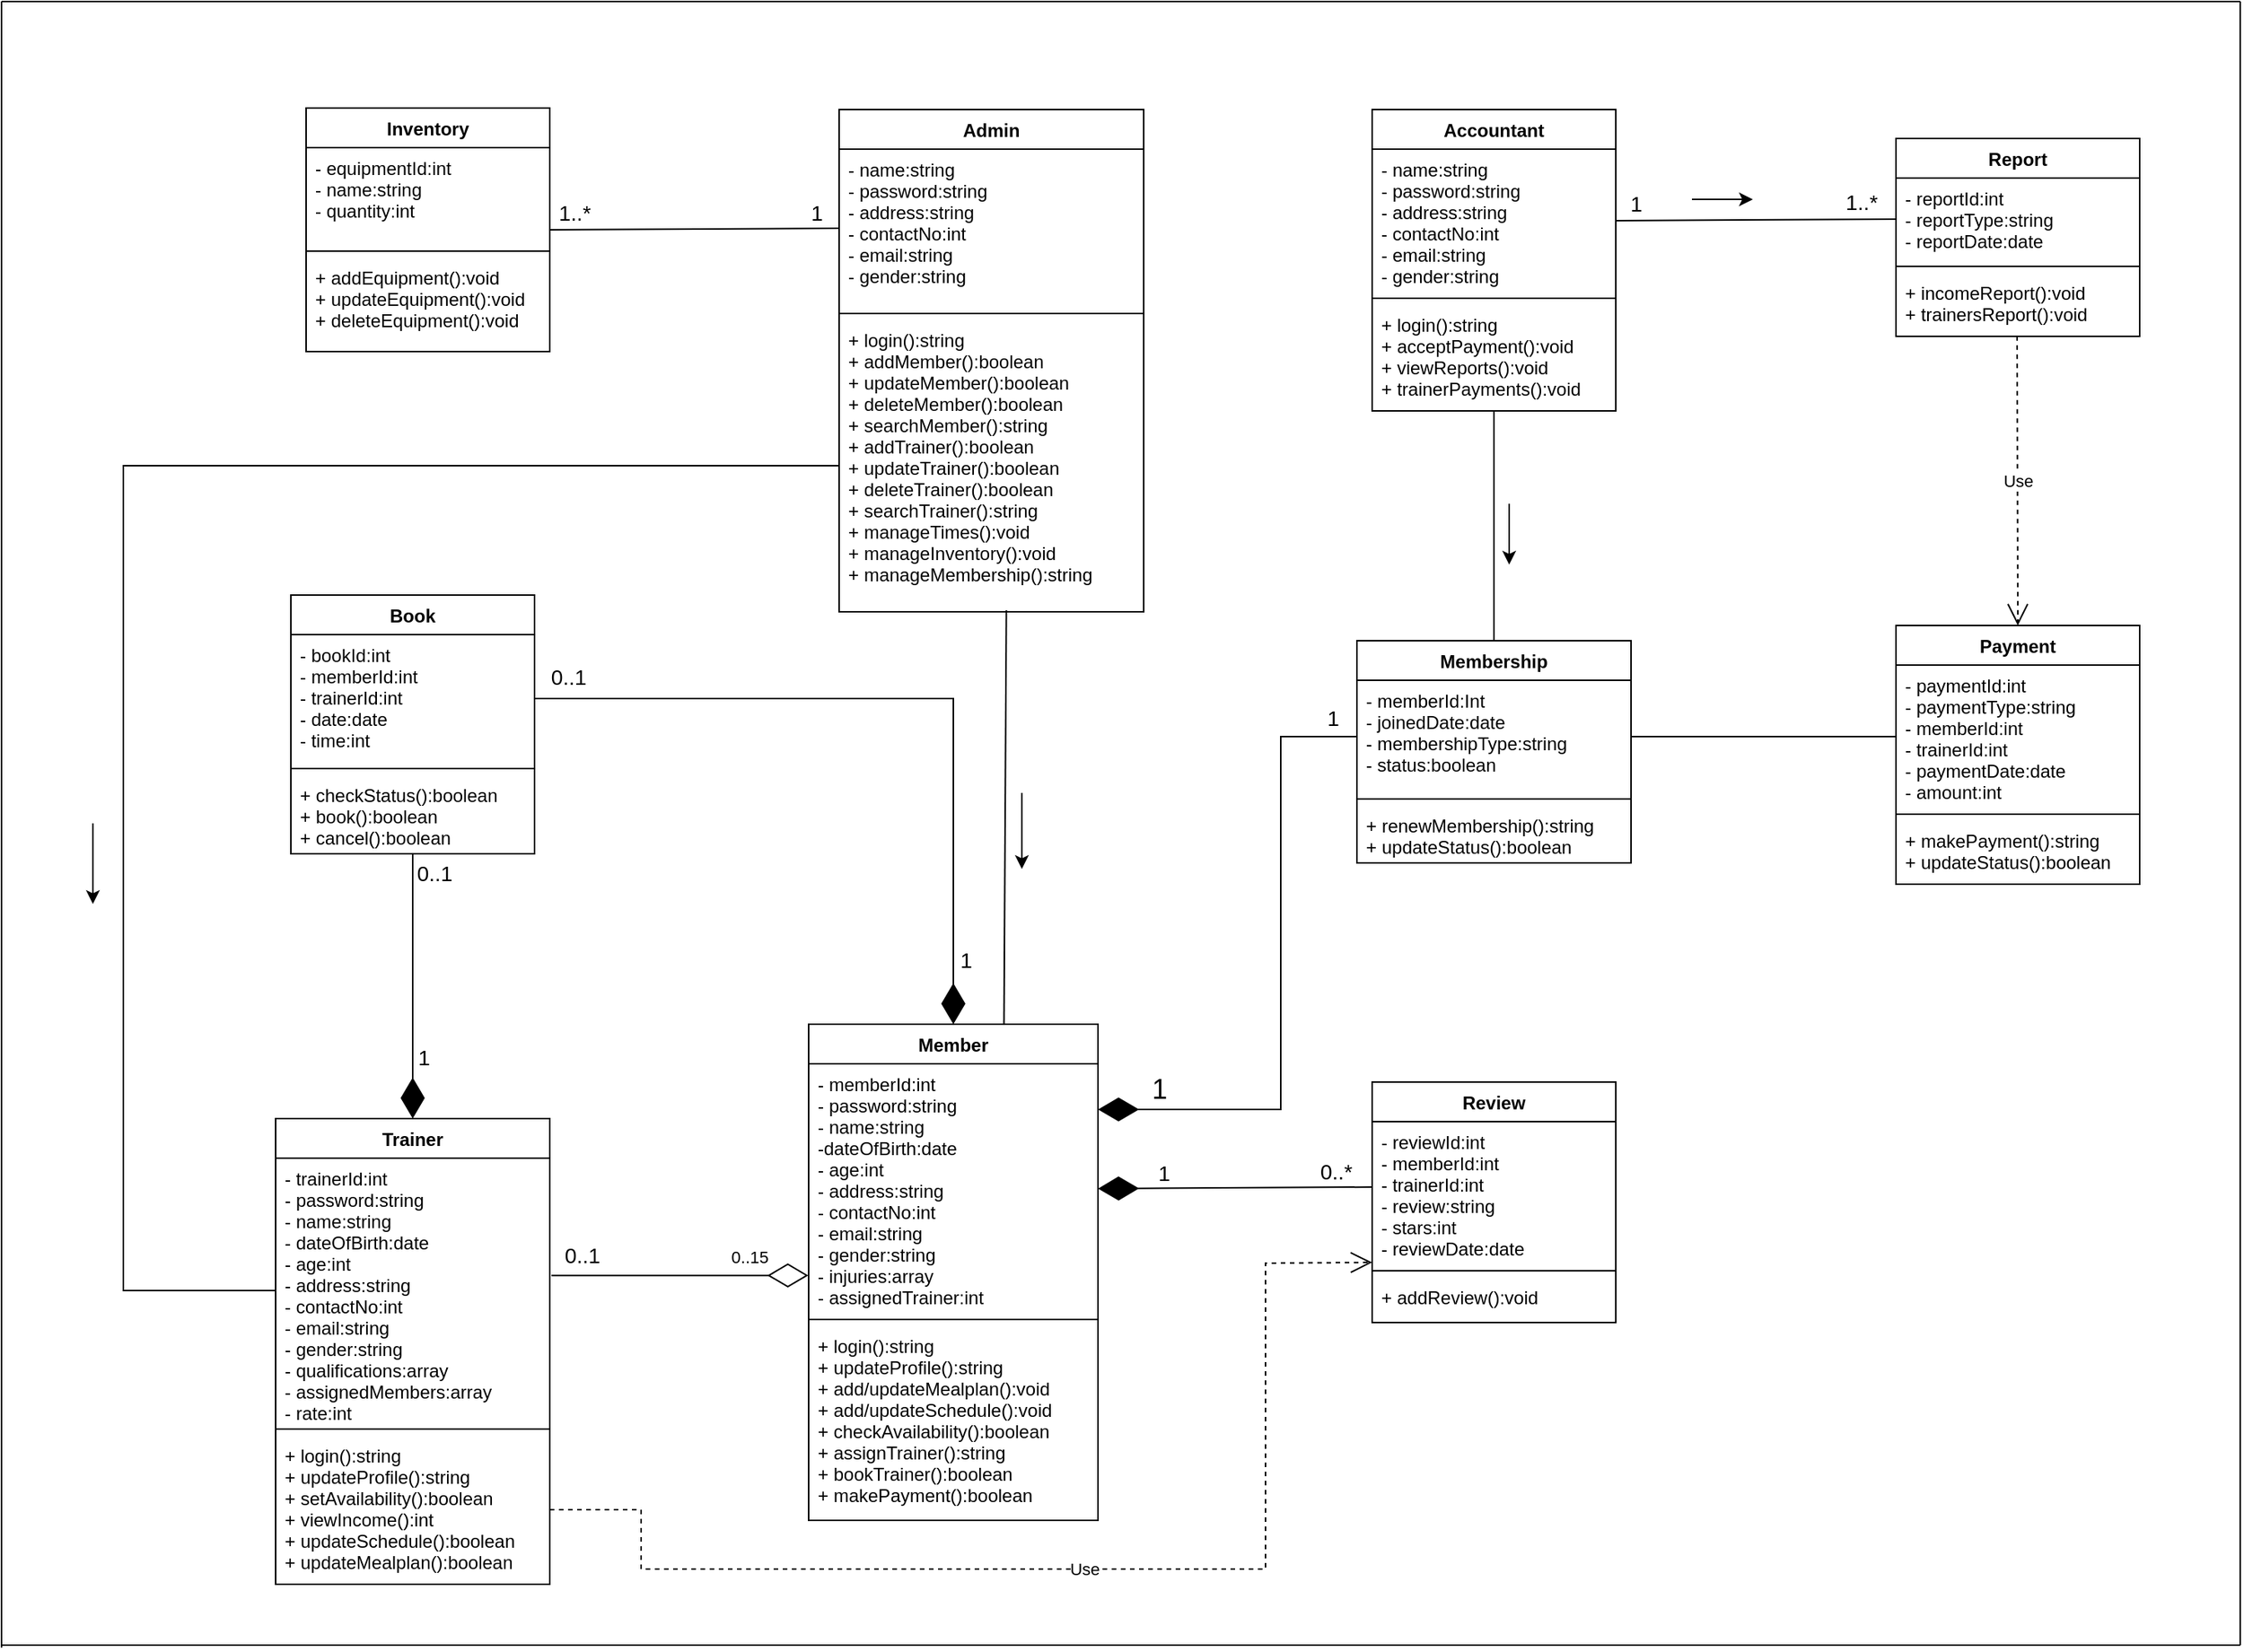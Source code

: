 <mxfile version="14.6.13" type="device"><diagram id="C5RBs43oDa-KdzZeNtuy" name="Page-1"><mxGraphModel dx="4182" dy="2433" grid="1" gridSize="10" guides="1" tooltips="1" connect="1" arrows="1" fold="1" page="1" pageScale="1" pageWidth="827" pageHeight="1169" math="0" shadow="0"><root><mxCell id="WIyWlLk6GJQsqaUBKTNV-0"/><mxCell id="WIyWlLk6GJQsqaUBKTNV-1" parent="WIyWlLk6GJQsqaUBKTNV-0"/><mxCell id="_LoHJ4wsLZvAdKed4TDE-0" value="Admin" style="swimlane;fontStyle=1;align=center;verticalAlign=top;childLayout=stackLayout;horizontal=1;startSize=26;horizontalStack=0;resizeParent=1;resizeParentMax=0;resizeLast=0;collapsible=1;marginBottom=0;" parent="WIyWlLk6GJQsqaUBKTNV-1" vertex="1"><mxGeometry x="-280" y="-169" width="200" height="330" as="geometry"/></mxCell><mxCell id="_LoHJ4wsLZvAdKed4TDE-1" value="- name:string&#10;- password:string&#10;- address:string&#10;- contactNo:int&#10;- email:string&#10;- gender:string" style="text;strokeColor=none;fillColor=none;align=left;verticalAlign=top;spacingLeft=4;spacingRight=4;overflow=hidden;rotatable=0;points=[[0,0.5],[1,0.5]];portConstraint=eastwest;" parent="_LoHJ4wsLZvAdKed4TDE-0" vertex="1"><mxGeometry y="26" width="200" height="104" as="geometry"/></mxCell><mxCell id="_LoHJ4wsLZvAdKed4TDE-2" value="" style="line;strokeWidth=1;fillColor=none;align=left;verticalAlign=middle;spacingTop=-1;spacingLeft=3;spacingRight=3;rotatable=0;labelPosition=right;points=[];portConstraint=eastwest;" parent="_LoHJ4wsLZvAdKed4TDE-0" vertex="1"><mxGeometry y="130" width="200" height="8" as="geometry"/></mxCell><mxCell id="_LoHJ4wsLZvAdKed4TDE-3" value="+ login():string&#10;+ addMember():boolean&#10;+ updateMember():boolean&#10;+ deleteMember():boolean&#10;+ searchMember():string&#10;+ addTrainer():boolean&#10;+ updateTrainer():boolean&#10;+ deleteTrainer():boolean&#10;+ searchTrainer():string&#10;+ manageTimes():void&#10;+ manageInventory():void&#10;+ manageMembership():string&#10;" style="text;strokeColor=none;fillColor=none;align=left;verticalAlign=top;spacingLeft=4;spacingRight=4;overflow=hidden;rotatable=0;points=[[0,0.5],[1,0.5]];portConstraint=eastwest;" parent="_LoHJ4wsLZvAdKed4TDE-0" vertex="1"><mxGeometry y="138" width="200" height="192" as="geometry"/></mxCell><mxCell id="_LoHJ4wsLZvAdKed4TDE-8" value="Accountant" style="swimlane;fontStyle=1;align=center;verticalAlign=top;childLayout=stackLayout;horizontal=1;startSize=26;horizontalStack=0;resizeParent=1;resizeParentMax=0;resizeLast=0;collapsible=1;marginBottom=0;" parent="WIyWlLk6GJQsqaUBKTNV-1" vertex="1"><mxGeometry x="70" y="-169" width="160" height="198" as="geometry"/></mxCell><mxCell id="_LoHJ4wsLZvAdKed4TDE-9" value="- name:string&#10;- password:string&#10;- address:string&#10;- contactNo:int&#10;- email:string&#10;- gender:string" style="text;strokeColor=none;fillColor=none;align=left;verticalAlign=top;spacingLeft=4;spacingRight=4;overflow=hidden;rotatable=0;points=[[0,0.5],[1,0.5]];portConstraint=eastwest;" parent="_LoHJ4wsLZvAdKed4TDE-8" vertex="1"><mxGeometry y="26" width="160" height="94" as="geometry"/></mxCell><mxCell id="_LoHJ4wsLZvAdKed4TDE-10" value="" style="line;strokeWidth=1;fillColor=none;align=left;verticalAlign=middle;spacingTop=-1;spacingLeft=3;spacingRight=3;rotatable=0;labelPosition=right;points=[];portConstraint=eastwest;" parent="_LoHJ4wsLZvAdKed4TDE-8" vertex="1"><mxGeometry y="120" width="160" height="8" as="geometry"/></mxCell><mxCell id="_LoHJ4wsLZvAdKed4TDE-11" value="+ login():string&#10;+ acceptPayment():void&#10;+ viewReports():void&#10;+ trainerPayments():void" style="text;strokeColor=none;fillColor=none;align=left;verticalAlign=top;spacingLeft=4;spacingRight=4;overflow=hidden;rotatable=0;points=[[0,0.5],[1,0.5]];portConstraint=eastwest;" parent="_LoHJ4wsLZvAdKed4TDE-8" vertex="1"><mxGeometry y="128" width="160" height="70" as="geometry"/></mxCell><mxCell id="_LoHJ4wsLZvAdKed4TDE-12" value="Trainer" style="swimlane;fontStyle=1;align=center;verticalAlign=top;childLayout=stackLayout;horizontal=1;startSize=26;horizontalStack=0;resizeParent=1;resizeParentMax=0;resizeLast=0;collapsible=1;marginBottom=0;" parent="WIyWlLk6GJQsqaUBKTNV-1" vertex="1"><mxGeometry x="-650" y="494" width="180" height="306" as="geometry"/></mxCell><mxCell id="_LoHJ4wsLZvAdKed4TDE-13" value="- trainerId:int&#10;- password:string&#10;- name:string&#10;- dateOfBirth:date&#10;- age:int&#10;- address:string&#10;- contactNo:int&#10;- email:string&#10;- gender:string&#10;- qualifications:array&#10;- assignedMembers:array&#10;- rate:int" style="text;strokeColor=none;fillColor=none;align=left;verticalAlign=top;spacingLeft=4;spacingRight=4;overflow=hidden;rotatable=0;points=[[0,0.5],[1,0.5]];portConstraint=eastwest;" parent="_LoHJ4wsLZvAdKed4TDE-12" vertex="1"><mxGeometry y="26" width="180" height="174" as="geometry"/></mxCell><mxCell id="_LoHJ4wsLZvAdKed4TDE-14" value="" style="line;strokeWidth=1;fillColor=none;align=left;verticalAlign=middle;spacingTop=-1;spacingLeft=3;spacingRight=3;rotatable=0;labelPosition=right;points=[];portConstraint=eastwest;" parent="_LoHJ4wsLZvAdKed4TDE-12" vertex="1"><mxGeometry y="200" width="180" height="8" as="geometry"/></mxCell><mxCell id="_LoHJ4wsLZvAdKed4TDE-15" value="+ login():string&#10;+ updateProfile():string&#10;+ setAvailability():boolean&#10;+ viewIncome():int&#10;+ updateSchedule():boolean&#10;+ updateMealplan():boolean&#10;" style="text;strokeColor=none;fillColor=none;align=left;verticalAlign=top;spacingLeft=4;spacingRight=4;overflow=hidden;rotatable=0;points=[[0,0.5],[1,0.5]];portConstraint=eastwest;" parent="_LoHJ4wsLZvAdKed4TDE-12" vertex="1"><mxGeometry y="208" width="180" height="98" as="geometry"/></mxCell><mxCell id="_LoHJ4wsLZvAdKed4TDE-16" value="Member" style="swimlane;fontStyle=1;align=center;verticalAlign=top;childLayout=stackLayout;horizontal=1;startSize=26;horizontalStack=0;resizeParent=1;resizeParentMax=0;resizeLast=0;collapsible=1;marginBottom=0;" parent="WIyWlLk6GJQsqaUBKTNV-1" vertex="1"><mxGeometry x="-300" y="432" width="190" height="326" as="geometry"/></mxCell><mxCell id="_LoHJ4wsLZvAdKed4TDE-17" value="- memberId:int&#10;- password:string&#10;- name:string&#10;-dateOfBirth:date&#10;- age:int&#10;- address:string&#10;- contactNo:int&#10;- email:string&#10;- gender:string&#10;- injuries:array&#10;- assignedTrainer:int" style="text;strokeColor=none;fillColor=none;align=left;verticalAlign=top;spacingLeft=4;spacingRight=4;overflow=hidden;rotatable=0;points=[[0,0.5],[1,0.5]];portConstraint=eastwest;" parent="_LoHJ4wsLZvAdKed4TDE-16" vertex="1"><mxGeometry y="26" width="190" height="164" as="geometry"/></mxCell><mxCell id="_LoHJ4wsLZvAdKed4TDE-18" value="" style="line;strokeWidth=1;fillColor=none;align=left;verticalAlign=middle;spacingTop=-1;spacingLeft=3;spacingRight=3;rotatable=0;labelPosition=right;points=[];portConstraint=eastwest;" parent="_LoHJ4wsLZvAdKed4TDE-16" vertex="1"><mxGeometry y="190" width="190" height="8" as="geometry"/></mxCell><mxCell id="_LoHJ4wsLZvAdKed4TDE-19" value="+ login():string&#10;+ updateProfile():string&#10;+ add/updateMealplan():void&#10;+ add/updateSchedule():void&#10;+ checkAvailability():boolean&#10;+ assignTrainer():string&#10;+ bookTrainer():boolean&#10;+ makePayment():boolean&#10;" style="text;strokeColor=none;fillColor=none;align=left;verticalAlign=top;spacingLeft=4;spacingRight=4;overflow=hidden;rotatable=0;points=[[0,0.5],[1,0.5]];portConstraint=eastwest;" parent="_LoHJ4wsLZvAdKed4TDE-16" vertex="1"><mxGeometry y="198" width="190" height="128" as="geometry"/></mxCell><mxCell id="_LoHJ4wsLZvAdKed4TDE-20" value="Membership" style="swimlane;fontStyle=1;align=center;verticalAlign=top;childLayout=stackLayout;horizontal=1;startSize=26;horizontalStack=0;resizeParent=1;resizeParentMax=0;resizeLast=0;collapsible=1;marginBottom=0;" parent="WIyWlLk6GJQsqaUBKTNV-1" vertex="1"><mxGeometry x="60" y="180" width="180" height="146" as="geometry"/></mxCell><mxCell id="_LoHJ4wsLZvAdKed4TDE-21" value="- memberId:Int&#10;- joinedDate:date&#10;- membershipType:string&#10;- status:boolean&#10;" style="text;strokeColor=none;fillColor=none;align=left;verticalAlign=top;spacingLeft=4;spacingRight=4;overflow=hidden;rotatable=0;points=[[0,0.5],[1,0.5]];portConstraint=eastwest;" parent="_LoHJ4wsLZvAdKed4TDE-20" vertex="1"><mxGeometry y="26" width="180" height="74" as="geometry"/></mxCell><mxCell id="_LoHJ4wsLZvAdKed4TDE-22" value="" style="line;strokeWidth=1;fillColor=none;align=left;verticalAlign=middle;spacingTop=-1;spacingLeft=3;spacingRight=3;rotatable=0;labelPosition=right;points=[];portConstraint=eastwest;" parent="_LoHJ4wsLZvAdKed4TDE-20" vertex="1"><mxGeometry y="100" width="180" height="8" as="geometry"/></mxCell><mxCell id="_LoHJ4wsLZvAdKed4TDE-23" value="+ renewMembership():string&#10;+ updateStatus():boolean&#10;" style="text;strokeColor=none;fillColor=none;align=left;verticalAlign=top;spacingLeft=4;spacingRight=4;overflow=hidden;rotatable=0;points=[[0,0.5],[1,0.5]];portConstraint=eastwest;" parent="_LoHJ4wsLZvAdKed4TDE-20" vertex="1"><mxGeometry y="108" width="180" height="38" as="geometry"/></mxCell><mxCell id="_LoHJ4wsLZvAdKed4TDE-24" value="Book" style="swimlane;fontStyle=1;align=center;verticalAlign=top;childLayout=stackLayout;horizontal=1;startSize=26;horizontalStack=0;resizeParent=1;resizeParentMax=0;resizeLast=0;collapsible=1;marginBottom=0;" parent="WIyWlLk6GJQsqaUBKTNV-1" vertex="1"><mxGeometry x="-640" y="150" width="160" height="170" as="geometry"/></mxCell><mxCell id="_LoHJ4wsLZvAdKed4TDE-25" value="- bookId:int&#10;- memberId:int&#10;- trainerId:int&#10;- date:date&#10;- time:int&#10;" style="text;strokeColor=none;fillColor=none;align=left;verticalAlign=top;spacingLeft=4;spacingRight=4;overflow=hidden;rotatable=0;points=[[0,0.5],[1,0.5]];portConstraint=eastwest;" parent="_LoHJ4wsLZvAdKed4TDE-24" vertex="1"><mxGeometry y="26" width="160" height="84" as="geometry"/></mxCell><mxCell id="_LoHJ4wsLZvAdKed4TDE-26" value="" style="line;strokeWidth=1;fillColor=none;align=left;verticalAlign=middle;spacingTop=-1;spacingLeft=3;spacingRight=3;rotatable=0;labelPosition=right;points=[];portConstraint=eastwest;" parent="_LoHJ4wsLZvAdKed4TDE-24" vertex="1"><mxGeometry y="110" width="160" height="8" as="geometry"/></mxCell><mxCell id="_LoHJ4wsLZvAdKed4TDE-27" value="+ checkStatus():boolean&#10;+ book():boolean&#10;+ cancel():boolean" style="text;strokeColor=none;fillColor=none;align=left;verticalAlign=top;spacingLeft=4;spacingRight=4;overflow=hidden;rotatable=0;points=[[0,0.5],[1,0.5]];portConstraint=eastwest;" parent="_LoHJ4wsLZvAdKed4TDE-24" vertex="1"><mxGeometry y="118" width="160" height="52" as="geometry"/></mxCell><mxCell id="_LoHJ4wsLZvAdKed4TDE-36" value="Inventory" style="swimlane;fontStyle=1;align=center;verticalAlign=top;childLayout=stackLayout;horizontal=1;startSize=26;horizontalStack=0;resizeParent=1;resizeParentMax=0;resizeLast=0;collapsible=1;marginBottom=0;" parent="WIyWlLk6GJQsqaUBKTNV-1" vertex="1"><mxGeometry x="-630" y="-170" width="160" height="160" as="geometry"/></mxCell><mxCell id="_LoHJ4wsLZvAdKed4TDE-37" value="- equipmentId:int&#10;- name:string&#10;- quantity:int&#10;&#10;" style="text;strokeColor=none;fillColor=none;align=left;verticalAlign=top;spacingLeft=4;spacingRight=4;overflow=hidden;rotatable=0;points=[[0,0.5],[1,0.5]];portConstraint=eastwest;" parent="_LoHJ4wsLZvAdKed4TDE-36" vertex="1"><mxGeometry y="26" width="160" height="64" as="geometry"/></mxCell><mxCell id="_LoHJ4wsLZvAdKed4TDE-38" value="" style="line;strokeWidth=1;fillColor=none;align=left;verticalAlign=middle;spacingTop=-1;spacingLeft=3;spacingRight=3;rotatable=0;labelPosition=right;points=[];portConstraint=eastwest;" parent="_LoHJ4wsLZvAdKed4TDE-36" vertex="1"><mxGeometry y="90" width="160" height="8" as="geometry"/></mxCell><mxCell id="_LoHJ4wsLZvAdKed4TDE-39" value="+ addEquipment():void&#10;+ updateEquipment():void&#10;+ deleteEquipment():void" style="text;strokeColor=none;fillColor=none;align=left;verticalAlign=top;spacingLeft=4;spacingRight=4;overflow=hidden;rotatable=0;points=[[0,0.5],[1,0.5]];portConstraint=eastwest;" parent="_LoHJ4wsLZvAdKed4TDE-36" vertex="1"><mxGeometry y="98" width="160" height="62" as="geometry"/></mxCell><mxCell id="_LoHJ4wsLZvAdKed4TDE-40" value="Report" style="swimlane;fontStyle=1;align=center;verticalAlign=top;childLayout=stackLayout;horizontal=1;startSize=26;horizontalStack=0;resizeParent=1;resizeParentMax=0;resizeLast=0;collapsible=1;marginBottom=0;" parent="WIyWlLk6GJQsqaUBKTNV-1" vertex="1"><mxGeometry x="414" y="-150" width="160" height="130" as="geometry"/></mxCell><mxCell id="_LoHJ4wsLZvAdKed4TDE-41" value="- reportId:int&#10;- reportType:string&#10;- reportDate:date" style="text;strokeColor=none;fillColor=none;align=left;verticalAlign=top;spacingLeft=4;spacingRight=4;overflow=hidden;rotatable=0;points=[[0,0.5],[1,0.5]];portConstraint=eastwest;" parent="_LoHJ4wsLZvAdKed4TDE-40" vertex="1"><mxGeometry y="26" width="160" height="54" as="geometry"/></mxCell><mxCell id="_LoHJ4wsLZvAdKed4TDE-42" value="" style="line;strokeWidth=1;fillColor=none;align=left;verticalAlign=middle;spacingTop=-1;spacingLeft=3;spacingRight=3;rotatable=0;labelPosition=right;points=[];portConstraint=eastwest;" parent="_LoHJ4wsLZvAdKed4TDE-40" vertex="1"><mxGeometry y="80" width="160" height="8" as="geometry"/></mxCell><mxCell id="_LoHJ4wsLZvAdKed4TDE-43" value="+ incomeReport():void&#10;+ trainersReport():void&#10;" style="text;strokeColor=none;fillColor=none;align=left;verticalAlign=top;spacingLeft=4;spacingRight=4;overflow=hidden;rotatable=0;points=[[0,0.5],[1,0.5]];portConstraint=eastwest;" parent="_LoHJ4wsLZvAdKed4TDE-40" vertex="1"><mxGeometry y="88" width="160" height="42" as="geometry"/></mxCell><mxCell id="vpbR1mOzEaZyE-zt4yeb-0" value="Review" style="swimlane;fontStyle=1;align=center;verticalAlign=top;childLayout=stackLayout;horizontal=1;startSize=26;horizontalStack=0;resizeParent=1;resizeParentMax=0;resizeLast=0;collapsible=1;marginBottom=0;" parent="WIyWlLk6GJQsqaUBKTNV-1" vertex="1"><mxGeometry x="70" y="470" width="160" height="158" as="geometry"/></mxCell><mxCell id="vpbR1mOzEaZyE-zt4yeb-1" value="- reviewId:int&#10;- memberId:int&#10;- trainerId:int&#10;- review:string&#10;- stars:int&#10;- reviewDate:date&#10;" style="text;strokeColor=none;fillColor=none;align=left;verticalAlign=top;spacingLeft=4;spacingRight=4;overflow=hidden;rotatable=0;points=[[0,0.5],[1,0.5]];portConstraint=eastwest;" parent="vpbR1mOzEaZyE-zt4yeb-0" vertex="1"><mxGeometry y="26" width="160" height="94" as="geometry"/></mxCell><mxCell id="vpbR1mOzEaZyE-zt4yeb-2" value="" style="line;strokeWidth=1;fillColor=none;align=left;verticalAlign=middle;spacingTop=-1;spacingLeft=3;spacingRight=3;rotatable=0;labelPosition=right;points=[];portConstraint=eastwest;" parent="vpbR1mOzEaZyE-zt4yeb-0" vertex="1"><mxGeometry y="120" width="160" height="8" as="geometry"/></mxCell><mxCell id="vpbR1mOzEaZyE-zt4yeb-3" value="+ addReview():void" style="text;strokeColor=none;fillColor=none;align=left;verticalAlign=top;spacingLeft=4;spacingRight=4;overflow=hidden;rotatable=0;points=[[0,0.5],[1,0.5]];portConstraint=eastwest;" parent="vpbR1mOzEaZyE-zt4yeb-0" vertex="1"><mxGeometry y="128" width="160" height="30" as="geometry"/></mxCell><mxCell id="vpbR1mOzEaZyE-zt4yeb-4" value="Payment" style="swimlane;fontStyle=1;align=center;verticalAlign=top;childLayout=stackLayout;horizontal=1;startSize=26;horizontalStack=0;resizeParent=1;resizeParentMax=0;resizeLast=0;collapsible=1;marginBottom=0;" parent="WIyWlLk6GJQsqaUBKTNV-1" vertex="1"><mxGeometry x="414" y="170" width="160" height="170" as="geometry"/></mxCell><mxCell id="vpbR1mOzEaZyE-zt4yeb-5" value="- paymentId:int&#10;- paymentType:string&#10;- memberId:int&#10;- trainerId:int&#10;- paymentDate:date&#10;- amount:int" style="text;strokeColor=none;fillColor=none;align=left;verticalAlign=top;spacingLeft=4;spacingRight=4;overflow=hidden;rotatable=0;points=[[0,0.5],[1,0.5]];portConstraint=eastwest;" parent="vpbR1mOzEaZyE-zt4yeb-4" vertex="1"><mxGeometry y="26" width="160" height="94" as="geometry"/></mxCell><mxCell id="vpbR1mOzEaZyE-zt4yeb-6" value="" style="line;strokeWidth=1;fillColor=none;align=left;verticalAlign=middle;spacingTop=-1;spacingLeft=3;spacingRight=3;rotatable=0;labelPosition=right;points=[];portConstraint=eastwest;" parent="vpbR1mOzEaZyE-zt4yeb-4" vertex="1"><mxGeometry y="120" width="160" height="8" as="geometry"/></mxCell><mxCell id="vpbR1mOzEaZyE-zt4yeb-7" value="+ makePayment():string&#10;+ updateStatus():boolean" style="text;strokeColor=none;fillColor=none;align=left;verticalAlign=top;spacingLeft=4;spacingRight=4;overflow=hidden;rotatable=0;points=[[0,0.5],[1,0.5]];portConstraint=eastwest;" parent="vpbR1mOzEaZyE-zt4yeb-4" vertex="1"><mxGeometry y="128" width="160" height="42" as="geometry"/></mxCell><mxCell id="vpbR1mOzEaZyE-zt4yeb-8" value="" style="endArrow=none;html=1;exitX=1;exitY=0.5;exitDx=0;exitDy=0;entryX=0;entryY=0.5;entryDx=0;entryDy=0;" parent="WIyWlLk6GJQsqaUBKTNV-1" source="_LoHJ4wsLZvAdKed4TDE-36" target="_LoHJ4wsLZvAdKed4TDE-1" edge="1"><mxGeometry width="50" height="50" relative="1" as="geometry"><mxPoint x="60" y="259" as="sourcePoint"/><mxPoint x="110" y="209" as="targetPoint"/></mxGeometry></mxCell><mxCell id="vpbR1mOzEaZyE-zt4yeb-9" value="&lt;font style=&quot;font-size: 14px&quot;&gt;1&lt;/font&gt;" style="edgeLabel;html=1;align=center;verticalAlign=middle;resizable=0;points=[];" parent="vpbR1mOzEaZyE-zt4yeb-8" vertex="1" connectable="0"><mxGeometry x="0.839" y="6" relative="1" as="geometry"><mxPoint y="-4" as="offset"/></mxGeometry></mxCell><mxCell id="vpbR1mOzEaZyE-zt4yeb-10" value="&lt;font style=&quot;font-size: 14px&quot;&gt;1..*&lt;/font&gt;" style="edgeLabel;html=1;align=center;verticalAlign=middle;resizable=0;points=[];" parent="vpbR1mOzEaZyE-zt4yeb-8" vertex="1" connectable="0"><mxGeometry x="-0.838" y="8" relative="1" as="geometry"><mxPoint y="-3" as="offset"/></mxGeometry></mxCell><mxCell id="vpbR1mOzEaZyE-zt4yeb-15" value="" style="endArrow=diamondThin;endFill=1;endSize=24;html=1;entryX=1;entryY=0.5;entryDx=0;entryDy=0;" parent="WIyWlLk6GJQsqaUBKTNV-1" target="_LoHJ4wsLZvAdKed4TDE-17" edge="1"><mxGeometry width="160" relative="1" as="geometry"><mxPoint x="70" y="539" as="sourcePoint"/><mxPoint x="120" y="530" as="targetPoint"/></mxGeometry></mxCell><mxCell id="vpbR1mOzEaZyE-zt4yeb-16" value="&lt;font style=&quot;font-size: 14px&quot;&gt;1&lt;/font&gt;" style="edgeLabel;html=1;align=center;verticalAlign=middle;resizable=0;points=[];" parent="vpbR1mOzEaZyE-zt4yeb-15" vertex="1" connectable="0"><mxGeometry x="0.526" y="-1" relative="1" as="geometry"><mxPoint y="-9" as="offset"/></mxGeometry></mxCell><mxCell id="vpbR1mOzEaZyE-zt4yeb-17" value="&lt;font style=&quot;font-size: 14px&quot;&gt;0..*&lt;/font&gt;" style="edgeLabel;html=1;align=center;verticalAlign=middle;resizable=0;points=[];" parent="vpbR1mOzEaZyE-zt4yeb-15" vertex="1" connectable="0"><mxGeometry x="-0.825" relative="1" as="geometry"><mxPoint x="-8" y="-10" as="offset"/></mxGeometry></mxCell><mxCell id="vpbR1mOzEaZyE-zt4yeb-18" value="Use" style="endArrow=open;endSize=12;dashed=1;html=1;exitX=1;exitY=0.5;exitDx=0;exitDy=0;entryX=0;entryY=0.75;entryDx=0;entryDy=0;rounded=0;" parent="WIyWlLk6GJQsqaUBKTNV-1" source="_LoHJ4wsLZvAdKed4TDE-15" target="vpbR1mOzEaZyE-zt4yeb-0" edge="1"><mxGeometry width="160" relative="1" as="geometry"><mxPoint x="-140" y="710" as="sourcePoint"/><mxPoint x="20" y="710" as="targetPoint"/><Array as="points"><mxPoint x="-410" y="751"/><mxPoint x="-410" y="790"/><mxPoint y="790"/><mxPoint y="589"/></Array></mxGeometry></mxCell><mxCell id="vpbR1mOzEaZyE-zt4yeb-19" value="" style="endArrow=diamondThin;endFill=1;endSize=24;html=1;entryX=0.5;entryY=0;entryDx=0;entryDy=0;" parent="WIyWlLk6GJQsqaUBKTNV-1" target="_LoHJ4wsLZvAdKed4TDE-12" edge="1"><mxGeometry width="160" relative="1" as="geometry"><mxPoint x="-560" y="320" as="sourcePoint"/><mxPoint x="140" y="410" as="targetPoint"/></mxGeometry></mxCell><mxCell id="vpbR1mOzEaZyE-zt4yeb-21" value="&lt;font style=&quot;font-size: 14px&quot;&gt;0..1&lt;/font&gt;" style="edgeLabel;html=1;align=center;verticalAlign=middle;resizable=0;points=[];" parent="vpbR1mOzEaZyE-zt4yeb-19" vertex="1" connectable="0"><mxGeometry x="-0.904" relative="1" as="geometry"><mxPoint x="14" y="4" as="offset"/></mxGeometry></mxCell><mxCell id="vpbR1mOzEaZyE-zt4yeb-22" value="&lt;font style=&quot;font-size: 14px&quot;&gt;1&lt;/font&gt;" style="edgeLabel;html=1;align=center;verticalAlign=middle;resizable=0;points=[];" parent="vpbR1mOzEaZyE-zt4yeb-19" vertex="1" connectable="0"><mxGeometry x="0.533" y="1" relative="1" as="geometry"><mxPoint x="6" as="offset"/></mxGeometry></mxCell><mxCell id="vpbR1mOzEaZyE-zt4yeb-12" value="" style="endArrow=diamondThin;endFill=0;endSize=24;html=1;entryX=-0.001;entryY=0.848;entryDx=0;entryDy=0;exitX=1.006;exitY=0.443;exitDx=0;exitDy=0;entryPerimeter=0;exitPerimeter=0;" parent="WIyWlLk6GJQsqaUBKTNV-1" source="_LoHJ4wsLZvAdKed4TDE-13" target="_LoHJ4wsLZvAdKed4TDE-17" edge="1"><mxGeometry width="160" relative="1" as="geometry"><mxPoint x="-100" y="710" as="sourcePoint"/><mxPoint x="60" y="710" as="targetPoint"/></mxGeometry></mxCell><mxCell id="vpbR1mOzEaZyE-zt4yeb-13" value="&lt;font style=&quot;font-size: 14px&quot;&gt;0..1&lt;/font&gt;" style="edgeLabel;html=1;align=center;verticalAlign=middle;resizable=0;points=[];" parent="vpbR1mOzEaZyE-zt4yeb-12" vertex="1" connectable="0"><mxGeometry x="0.698" y="-3" relative="1" as="geometry"><mxPoint x="-124" y="-16" as="offset"/></mxGeometry></mxCell><mxCell id="vpbR1mOzEaZyE-zt4yeb-14" value="0..15" style="edgeLabel;html=1;align=center;verticalAlign=middle;resizable=0;points=[];" parent="vpbR1mOzEaZyE-zt4yeb-12" vertex="1" connectable="0"><mxGeometry x="-0.849" y="-1" relative="1" as="geometry"><mxPoint x="117" y="-13" as="offset"/></mxGeometry></mxCell><mxCell id="vpbR1mOzEaZyE-zt4yeb-20" value="" style="endArrow=diamondThin;endFill=1;endSize=24;html=1;exitX=1;exitY=0.5;exitDx=0;exitDy=0;entryX=0.5;entryY=0;entryDx=0;entryDy=0;rounded=0;" parent="WIyWlLk6GJQsqaUBKTNV-1" source="_LoHJ4wsLZvAdKed4TDE-25" target="_LoHJ4wsLZvAdKed4TDE-16" edge="1"><mxGeometry width="160" relative="1" as="geometry"><mxPoint x="-370" y="370" as="sourcePoint"/><mxPoint x="-210" y="370" as="targetPoint"/><Array as="points"><mxPoint x="-205" y="218"/></Array></mxGeometry></mxCell><mxCell id="vpbR1mOzEaZyE-zt4yeb-23" value="&lt;font style=&quot;font-size: 14px&quot;&gt;0..1&lt;/font&gt;" style="edgeLabel;html=1;align=center;verticalAlign=middle;resizable=0;points=[];" parent="vpbR1mOzEaZyE-zt4yeb-20" vertex="1" connectable="0"><mxGeometry x="-0.968" y="1" relative="1" as="geometry"><mxPoint x="14" y="-13" as="offset"/></mxGeometry></mxCell><mxCell id="vpbR1mOzEaZyE-zt4yeb-24" value="&lt;font style=&quot;font-size: 14px&quot;&gt;1&lt;/font&gt;" style="edgeLabel;html=1;align=center;verticalAlign=middle;resizable=0;points=[];" parent="vpbR1mOzEaZyE-zt4yeb-20" vertex="1" connectable="0"><mxGeometry x="0.829" y="1" relative="1" as="geometry"><mxPoint x="7" as="offset"/></mxGeometry></mxCell><mxCell id="vpbR1mOzEaZyE-zt4yeb-25" value="" style="endArrow=none;html=1;entryX=0.549;entryY=0.995;entryDx=0;entryDy=0;entryPerimeter=0;exitX=0.675;exitY=0.001;exitDx=0;exitDy=0;exitPerimeter=0;" parent="WIyWlLk6GJQsqaUBKTNV-1" source="_LoHJ4wsLZvAdKed4TDE-16" target="_LoHJ4wsLZvAdKed4TDE-3" edge="1"><mxGeometry width="50" height="50" relative="1" as="geometry"><mxPoint x="-210" y="250" as="sourcePoint"/><mxPoint x="-160" y="200" as="targetPoint"/></mxGeometry></mxCell><mxCell id="vpbR1mOzEaZyE-zt4yeb-26" value="" style="endArrow=none;html=1;entryX=0;entryY=0.5;entryDx=0;entryDy=0;exitX=0;exitY=0.5;exitDx=0;exitDy=0;rounded=0;" parent="WIyWlLk6GJQsqaUBKTNV-1" source="_LoHJ4wsLZvAdKed4TDE-13" target="_LoHJ4wsLZvAdKed4TDE-3" edge="1"><mxGeometry width="50" height="50" relative="1" as="geometry"><mxPoint x="-270" y="480" as="sourcePoint"/><mxPoint x="-220" y="430" as="targetPoint"/><Array as="points"><mxPoint x="-750" y="607"/><mxPoint x="-750" y="65"/></Array></mxGeometry></mxCell><mxCell id="vpbR1mOzEaZyE-zt4yeb-30" value="" style="endArrow=classic;html=1;" parent="WIyWlLk6GJQsqaUBKTNV-1" edge="1"><mxGeometry width="50" height="50" relative="1" as="geometry"><mxPoint x="-770" y="300" as="sourcePoint"/><mxPoint x="-770" y="353" as="targetPoint"/></mxGeometry></mxCell><mxCell id="vpbR1mOzEaZyE-zt4yeb-31" value="" style="endArrow=classic;html=1;" parent="WIyWlLk6GJQsqaUBKTNV-1" edge="1"><mxGeometry width="50" height="50" relative="1" as="geometry"><mxPoint x="-160" y="280" as="sourcePoint"/><mxPoint x="-160" y="330" as="targetPoint"/></mxGeometry></mxCell><mxCell id="vpbR1mOzEaZyE-zt4yeb-32" value="" style="endArrow=diamondThin;endFill=1;endSize=24;html=1;exitX=0;exitY=0.5;exitDx=0;exitDy=0;rounded=0;" parent="WIyWlLk6GJQsqaUBKTNV-1" source="_LoHJ4wsLZvAdKed4TDE-21" edge="1"><mxGeometry width="160" relative="1" as="geometry"><mxPoint x="80" y="350" as="sourcePoint"/><mxPoint x="-110" y="488" as="targetPoint"/><Array as="points"><mxPoint x="10" y="243"/><mxPoint x="10" y="488"/></Array></mxGeometry></mxCell><mxCell id="vpbR1mOzEaZyE-zt4yeb-33" value="&lt;font style=&quot;font-size: 14px&quot;&gt;1&lt;/font&gt;" style="edgeLabel;html=1;align=center;verticalAlign=middle;resizable=0;points=[];" parent="vpbR1mOzEaZyE-zt4yeb-32" vertex="1" connectable="0"><mxGeometry x="-0.927" y="-2" relative="1" as="geometry"><mxPoint x="-1" y="-10" as="offset"/></mxGeometry></mxCell><mxCell id="vpbR1mOzEaZyE-zt4yeb-34" value="&lt;font style=&quot;font-size: 18px&quot;&gt;1&lt;/font&gt;" style="edgeLabel;html=1;align=center;verticalAlign=middle;resizable=0;points=[];" parent="vpbR1mOzEaZyE-zt4yeb-32" vertex="1" connectable="0"><mxGeometry x="0.818" y="-1" relative="1" as="geometry"><mxPoint x="2" y="-12" as="offset"/></mxGeometry></mxCell><mxCell id="vpbR1mOzEaZyE-zt4yeb-35" value="" style="endArrow=none;html=1;exitX=0.5;exitY=0;exitDx=0;exitDy=0;entryX=0.5;entryY=1.002;entryDx=0;entryDy=0;entryPerimeter=0;" parent="WIyWlLk6GJQsqaUBKTNV-1" source="_LoHJ4wsLZvAdKed4TDE-20" target="_LoHJ4wsLZvAdKed4TDE-11" edge="1"><mxGeometry width="50" height="50" relative="1" as="geometry"><mxPoint x="230" y="90" as="sourcePoint"/><mxPoint x="280" y="40" as="targetPoint"/></mxGeometry></mxCell><mxCell id="vpbR1mOzEaZyE-zt4yeb-37" value="" style="endArrow=none;html=1;exitX=1;exitY=0.5;exitDx=0;exitDy=0;entryX=0;entryY=0.5;entryDx=0;entryDy=0;" parent="WIyWlLk6GJQsqaUBKTNV-1" source="_LoHJ4wsLZvAdKed4TDE-21" target="vpbR1mOzEaZyE-zt4yeb-5" edge="1"><mxGeometry width="50" height="50" relative="1" as="geometry"><mxPoint x="280" y="320" as="sourcePoint"/><mxPoint x="330" y="270" as="targetPoint"/></mxGeometry></mxCell><mxCell id="vpbR1mOzEaZyE-zt4yeb-38" value="" style="endArrow=none;html=1;entryX=1;entryY=0.5;entryDx=0;entryDy=0;exitX=0;exitY=0.5;exitDx=0;exitDy=0;" parent="WIyWlLk6GJQsqaUBKTNV-1" source="_LoHJ4wsLZvAdKed4TDE-41" target="_LoHJ4wsLZvAdKed4TDE-9" edge="1"><mxGeometry width="50" height="50" relative="1" as="geometry"><mxPoint x="80" y="100" as="sourcePoint"/><mxPoint x="130" y="50" as="targetPoint"/></mxGeometry></mxCell><mxCell id="vpbR1mOzEaZyE-zt4yeb-43" value="&lt;font style=&quot;font-size: 14px&quot;&gt;1..*&lt;/font&gt;" style="edgeLabel;html=1;align=center;verticalAlign=middle;resizable=0;points=[];" parent="vpbR1mOzEaZyE-zt4yeb-38" vertex="1" connectable="0"><mxGeometry x="-0.863" relative="1" as="geometry"><mxPoint x="-11" y="-11" as="offset"/></mxGeometry></mxCell><mxCell id="vpbR1mOzEaZyE-zt4yeb-44" value="&lt;font style=&quot;font-size: 14px&quot;&gt;1&lt;/font&gt;" style="edgeLabel;html=1;align=center;verticalAlign=middle;resizable=0;points=[];" parent="vpbR1mOzEaZyE-zt4yeb-38" vertex="1" connectable="0"><mxGeometry x="0.88" y="-1" relative="1" as="geometry"><mxPoint x="2" y="-10" as="offset"/></mxGeometry></mxCell><mxCell id="vpbR1mOzEaZyE-zt4yeb-40" value="Use" style="endArrow=open;endSize=12;dashed=1;html=1;exitX=0.497;exitY=0.997;exitDx=0;exitDy=0;exitPerimeter=0;entryX=0.5;entryY=0;entryDx=0;entryDy=0;" parent="WIyWlLk6GJQsqaUBKTNV-1" source="_LoHJ4wsLZvAdKed4TDE-43" target="vpbR1mOzEaZyE-zt4yeb-4" edge="1"><mxGeometry width="160" relative="1" as="geometry"><mxPoint x="240" y="120" as="sourcePoint"/><mxPoint x="400" y="120" as="targetPoint"/></mxGeometry></mxCell><mxCell id="vpbR1mOzEaZyE-zt4yeb-41" value="" style="endArrow=classic;html=1;" parent="WIyWlLk6GJQsqaUBKTNV-1" edge="1"><mxGeometry width="50" height="50" relative="1" as="geometry"><mxPoint x="280" y="-110" as="sourcePoint"/><mxPoint x="320" y="-110" as="targetPoint"/></mxGeometry></mxCell><mxCell id="vpbR1mOzEaZyE-zt4yeb-42" value="" style="endArrow=classic;html=1;" parent="WIyWlLk6GJQsqaUBKTNV-1" edge="1"><mxGeometry width="50" height="50" relative="1" as="geometry"><mxPoint x="160" y="90.0" as="sourcePoint"/><mxPoint x="160" y="130" as="targetPoint"/></mxGeometry></mxCell><mxCell id="elY6QlNUi_jL56rX5y01-1" value="" style="endArrow=none;html=1;" edge="1" parent="WIyWlLk6GJQsqaUBKTNV-1"><mxGeometry width="50" height="50" relative="1" as="geometry"><mxPoint x="-830" y="-240" as="sourcePoint"/><mxPoint x="-830" y="841.6" as="targetPoint"/></mxGeometry></mxCell><mxCell id="elY6QlNUi_jL56rX5y01-2" value="" style="endArrow=none;html=1;" edge="1" parent="WIyWlLk6GJQsqaUBKTNV-1"><mxGeometry width="50" height="50" relative="1" as="geometry"><mxPoint x="-830" y="-240" as="sourcePoint"/><mxPoint x="640" y="-240" as="targetPoint"/></mxGeometry></mxCell><mxCell id="elY6QlNUi_jL56rX5y01-3" value="" style="endArrow=none;html=1;" edge="1" parent="WIyWlLk6GJQsqaUBKTNV-1"><mxGeometry width="50" height="50" relative="1" as="geometry"><mxPoint x="640" y="-240" as="sourcePoint"/><mxPoint x="640" y="840" as="targetPoint"/></mxGeometry></mxCell><mxCell id="elY6QlNUi_jL56rX5y01-4" value="" style="endArrow=none;html=1;" edge="1" parent="WIyWlLk6GJQsqaUBKTNV-1"><mxGeometry width="50" height="50" relative="1" as="geometry"><mxPoint x="-830" y="840" as="sourcePoint"/><mxPoint x="640" y="840" as="targetPoint"/></mxGeometry></mxCell></root></mxGraphModel></diagram></mxfile>